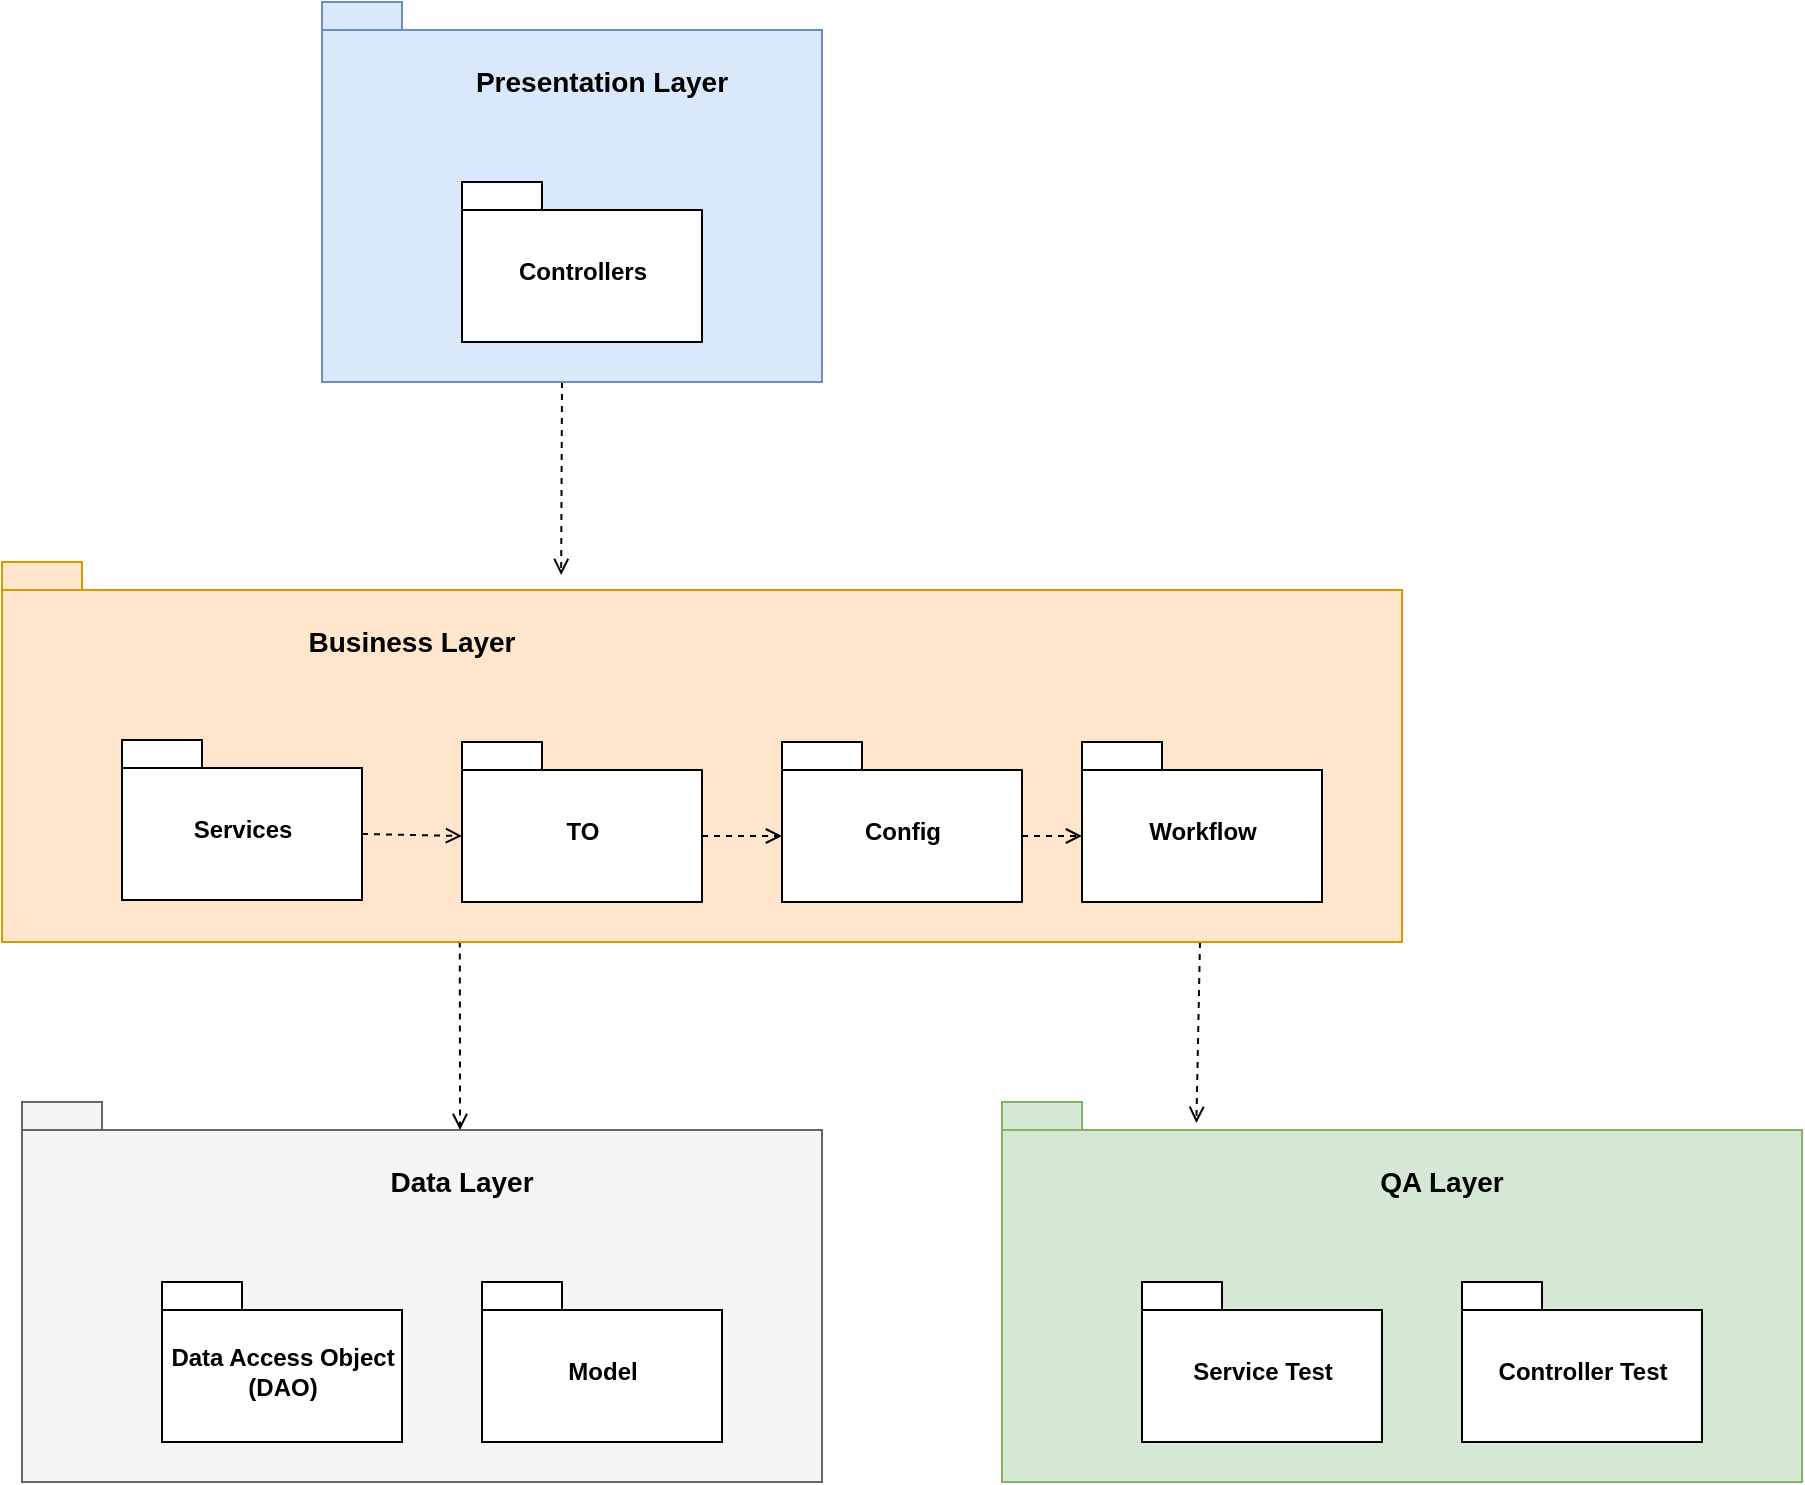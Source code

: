 <mxfile version="13.2.1" type="device"><diagram id="C5RBs43oDa-KdzZeNtuy" name="Page-1"><mxGraphModel dx="2848" dy="747" grid="1" gridSize="10" guides="1" tooltips="1" connect="1" arrows="1" fold="1" page="1" pageScale="1" pageWidth="827" pageHeight="1169" math="0" shadow="0"><root><mxCell id="WIyWlLk6GJQsqaUBKTNV-0"/><mxCell id="WIyWlLk6GJQsqaUBKTNV-1" parent="WIyWlLk6GJQsqaUBKTNV-0"/><mxCell id="GdUKnzXK3QcTftuFmP-4-0" value="" style="shape=folder;fontStyle=1;spacingTop=10;tabWidth=40;tabHeight=14;tabPosition=left;html=1;fillColor=#f5f5f5;strokeColor=#666666;fontColor=#333333;" vertex="1" parent="WIyWlLk6GJQsqaUBKTNV-1"><mxGeometry x="-1150" y="720" width="400" height="190" as="geometry"/></mxCell><mxCell id="GdUKnzXK3QcTftuFmP-4-2" value="Model" style="shape=folder;fontStyle=1;spacingTop=10;tabWidth=40;tabHeight=14;tabPosition=left;html=1;" vertex="1" parent="WIyWlLk6GJQsqaUBKTNV-1"><mxGeometry x="-920" y="810" width="120" height="80" as="geometry"/></mxCell><mxCell id="GdUKnzXK3QcTftuFmP-4-1" value="Data Access Object &lt;br&gt;(DAO)" style="shape=folder;fontStyle=1;spacingTop=10;tabWidth=40;tabHeight=14;tabPosition=left;html=1;" vertex="1" parent="WIyWlLk6GJQsqaUBKTNV-1"><mxGeometry x="-1080" y="810" width="120" height="80" as="geometry"/></mxCell><mxCell id="GdUKnzXK3QcTftuFmP-4-9" value="&lt;b&gt;&lt;font style=&quot;font-size: 14px&quot;&gt;Data Layer&lt;/font&gt;&lt;/b&gt;" style="text;html=1;strokeColor=none;fillColor=none;align=center;verticalAlign=middle;whiteSpace=wrap;rounded=0;" vertex="1" parent="WIyWlLk6GJQsqaUBKTNV-1"><mxGeometry x="-980" y="750" width="100" height="20" as="geometry"/></mxCell><mxCell id="GdUKnzXK3QcTftuFmP-4-34" style="edgeStyle=none;rounded=0;orthogonalLoop=1;jettySize=auto;html=1;entryX=0;entryY=0;entryDx=220;entryDy=14;entryPerimeter=0;dashed=1;endArrow=open;endFill=0;exitX=0.327;exitY=0.999;exitDx=0;exitDy=0;exitPerimeter=0;" edge="1" parent="WIyWlLk6GJQsqaUBKTNV-1" source="GdUKnzXK3QcTftuFmP-4-10"><mxGeometry relative="1" as="geometry"><mxPoint x="-931" y="647" as="sourcePoint"/><mxPoint x="-931" y="734.0" as="targetPoint"/></mxGeometry></mxCell><mxCell id="GdUKnzXK3QcTftuFmP-4-35" style="edgeStyle=none;rounded=0;orthogonalLoop=1;jettySize=auto;html=1;exitX=0.75;exitY=1;exitDx=0;exitDy=0;exitPerimeter=0;entryX=0.243;entryY=0.055;entryDx=0;entryDy=0;entryPerimeter=0;dashed=1;endArrow=open;endFill=0;" edge="1" parent="WIyWlLk6GJQsqaUBKTNV-1" target="GdUKnzXK3QcTftuFmP-4-24"><mxGeometry relative="1" as="geometry"><mxPoint x="-561" y="640" as="sourcePoint"/><mxPoint x="-566" y="720" as="targetPoint"/></mxGeometry></mxCell><mxCell id="GdUKnzXK3QcTftuFmP-4-10" value="" style="shape=folder;fontStyle=1;spacingTop=10;tabWidth=40;tabHeight=14;tabPosition=left;html=1;fillColor=#ffe6cc;strokeColor=#d79b00;" vertex="1" parent="WIyWlLk6GJQsqaUBKTNV-1"><mxGeometry x="-1160" y="450" width="700" height="190" as="geometry"/></mxCell><mxCell id="GdUKnzXK3QcTftuFmP-4-31" style="edgeStyle=none;rounded=0;orthogonalLoop=1;jettySize=auto;html=1;exitX=0;exitY=0;exitDx=120;exitDy=47;exitPerimeter=0;entryX=0;entryY=0;entryDx=0;entryDy=47;entryPerimeter=0;dashed=1;endArrow=open;endFill=0;" edge="1" parent="WIyWlLk6GJQsqaUBKTNV-1" source="GdUKnzXK3QcTftuFmP-4-11" target="GdUKnzXK3QcTftuFmP-4-12"><mxGeometry relative="1" as="geometry"/></mxCell><mxCell id="GdUKnzXK3QcTftuFmP-4-11" value="TO" style="shape=folder;fontStyle=1;spacingTop=10;tabWidth=40;tabHeight=14;tabPosition=left;html=1;" vertex="1" parent="WIyWlLk6GJQsqaUBKTNV-1"><mxGeometry x="-930" y="540" width="120" height="80" as="geometry"/></mxCell><mxCell id="GdUKnzXK3QcTftuFmP-4-32" style="edgeStyle=none;rounded=0;orthogonalLoop=1;jettySize=auto;html=1;exitX=0;exitY=0;exitDx=120;exitDy=47;exitPerimeter=0;entryX=0;entryY=0;entryDx=0;entryDy=47;entryPerimeter=0;dashed=1;endArrow=open;endFill=0;" edge="1" parent="WIyWlLk6GJQsqaUBKTNV-1" source="GdUKnzXK3QcTftuFmP-4-12" target="GdUKnzXK3QcTftuFmP-4-29"><mxGeometry relative="1" as="geometry"/></mxCell><mxCell id="GdUKnzXK3QcTftuFmP-4-12" value="Config" style="shape=folder;fontStyle=1;spacingTop=10;tabWidth=40;tabHeight=14;tabPosition=left;html=1;" vertex="1" parent="WIyWlLk6GJQsqaUBKTNV-1"><mxGeometry x="-770" y="540" width="120" height="80" as="geometry"/></mxCell><mxCell id="GdUKnzXK3QcTftuFmP-4-13" value="&lt;span style=&quot;font-size: 14px&quot;&gt;&lt;b&gt;Business Layer&lt;/b&gt;&lt;/span&gt;" style="text;html=1;strokeColor=none;fillColor=none;align=center;verticalAlign=middle;whiteSpace=wrap;rounded=0;" vertex="1" parent="WIyWlLk6GJQsqaUBKTNV-1"><mxGeometry x="-1030" y="480" width="150" height="20" as="geometry"/></mxCell><mxCell id="GdUKnzXK3QcTftuFmP-4-28" style="rounded=0;orthogonalLoop=1;jettySize=auto;html=1;exitX=0.5;exitY=1;exitDx=0;exitDy=0;exitPerimeter=0;entryX=0.527;entryY=0.034;entryDx=0;entryDy=0;entryPerimeter=0;dashed=1;endArrow=open;endFill=0;" edge="1" parent="WIyWlLk6GJQsqaUBKTNV-1"><mxGeometry relative="1" as="geometry"><mxPoint x="-880" y="360" as="sourcePoint"/><mxPoint x="-880.42" y="456.46" as="targetPoint"/></mxGeometry></mxCell><mxCell id="GdUKnzXK3QcTftuFmP-4-17" value="" style="shape=folder;fontStyle=1;spacingTop=10;tabWidth=40;tabHeight=14;tabPosition=left;html=1;fillColor=#dae8fc;strokeColor=#6c8ebf;" vertex="1" parent="WIyWlLk6GJQsqaUBKTNV-1"><mxGeometry x="-1000" y="170" width="250" height="190" as="geometry"/></mxCell><mxCell id="GdUKnzXK3QcTftuFmP-4-19" value="Controllers" style="shape=folder;fontStyle=1;spacingTop=10;tabWidth=40;tabHeight=14;tabPosition=left;html=1;" vertex="1" parent="WIyWlLk6GJQsqaUBKTNV-1"><mxGeometry x="-930" y="260" width="120" height="80" as="geometry"/></mxCell><mxCell id="GdUKnzXK3QcTftuFmP-4-20" value="&lt;span style=&quot;font-size: 14px&quot;&gt;&lt;b&gt;Presentation Layer&lt;/b&gt;&lt;/span&gt;" style="text;html=1;strokeColor=none;fillColor=none;align=center;verticalAlign=middle;whiteSpace=wrap;rounded=0;" vertex="1" parent="WIyWlLk6GJQsqaUBKTNV-1"><mxGeometry x="-935" y="200" width="150" height="20" as="geometry"/></mxCell><mxCell id="GdUKnzXK3QcTftuFmP-4-30" style="edgeStyle=none;rounded=0;orthogonalLoop=1;jettySize=auto;html=1;exitX=0;exitY=0;exitDx=120;exitDy=47;exitPerimeter=0;entryX=0;entryY=0;entryDx=0;entryDy=47;entryPerimeter=0;dashed=1;endArrow=open;endFill=0;" edge="1" parent="WIyWlLk6GJQsqaUBKTNV-1" source="GdUKnzXK3QcTftuFmP-4-21" target="GdUKnzXK3QcTftuFmP-4-11"><mxGeometry relative="1" as="geometry"/></mxCell><mxCell id="GdUKnzXK3QcTftuFmP-4-21" value="Services" style="shape=folder;fontStyle=1;spacingTop=10;tabWidth=40;tabHeight=14;tabPosition=left;html=1;" vertex="1" parent="WIyWlLk6GJQsqaUBKTNV-1"><mxGeometry x="-1100" y="539" width="120" height="80" as="geometry"/></mxCell><mxCell id="GdUKnzXK3QcTftuFmP-4-24" value="" style="shape=folder;fontStyle=1;spacingTop=10;tabWidth=40;tabHeight=14;tabPosition=left;html=1;fillColor=#d5e8d4;strokeColor=#82b366;" vertex="1" parent="WIyWlLk6GJQsqaUBKTNV-1"><mxGeometry x="-660" y="720" width="400" height="190" as="geometry"/></mxCell><mxCell id="GdUKnzXK3QcTftuFmP-4-25" value="Controller Test" style="shape=folder;fontStyle=1;spacingTop=10;tabWidth=40;tabHeight=14;tabPosition=left;html=1;" vertex="1" parent="WIyWlLk6GJQsqaUBKTNV-1"><mxGeometry x="-430" y="810" width="120" height="80" as="geometry"/></mxCell><mxCell id="GdUKnzXK3QcTftuFmP-4-26" value="Service Test" style="shape=folder;fontStyle=1;spacingTop=10;tabWidth=40;tabHeight=14;tabPosition=left;html=1;" vertex="1" parent="WIyWlLk6GJQsqaUBKTNV-1"><mxGeometry x="-590" y="810" width="120" height="80" as="geometry"/></mxCell><mxCell id="GdUKnzXK3QcTftuFmP-4-27" value="&lt;span style=&quot;font-size: 14px&quot;&gt;&lt;b&gt;QA Layer&lt;/b&gt;&lt;/span&gt;" style="text;html=1;strokeColor=none;fillColor=none;align=center;verticalAlign=middle;whiteSpace=wrap;rounded=0;" vertex="1" parent="WIyWlLk6GJQsqaUBKTNV-1"><mxGeometry x="-490" y="750" width="100" height="20" as="geometry"/></mxCell><mxCell id="GdUKnzXK3QcTftuFmP-4-29" value="Workflow" style="shape=folder;fontStyle=1;spacingTop=10;tabWidth=40;tabHeight=14;tabPosition=left;html=1;" vertex="1" parent="WIyWlLk6GJQsqaUBKTNV-1"><mxGeometry x="-620" y="540" width="120" height="80" as="geometry"/></mxCell></root></mxGraphModel></diagram></mxfile>